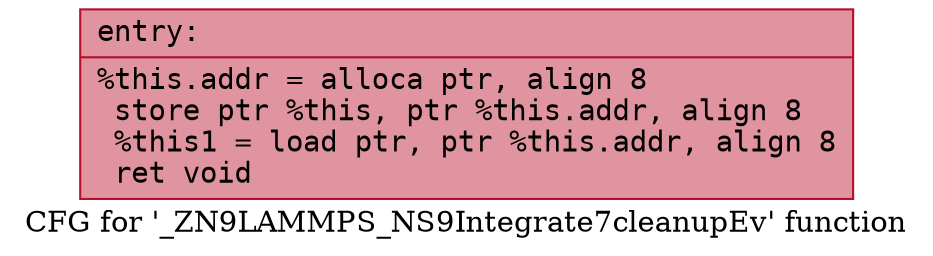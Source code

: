 digraph "CFG for '_ZN9LAMMPS_NS9Integrate7cleanupEv' function" {
	label="CFG for '_ZN9LAMMPS_NS9Integrate7cleanupEv' function";

	Node0x5579996119f0 [shape=record,color="#b70d28ff", style=filled, fillcolor="#b70d2870" fontname="Courier",label="{entry:\l|  %this.addr = alloca ptr, align 8\l  store ptr %this, ptr %this.addr, align 8\l  %this1 = load ptr, ptr %this.addr, align 8\l  ret void\l}"];
}
